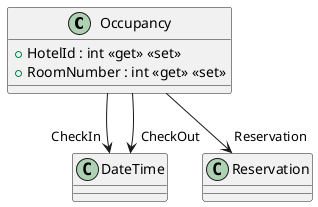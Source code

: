 @startuml
class Occupancy {
    + HotelId : int <<get>> <<set>>
    + RoomNumber : int <<get>> <<set>>
}
Occupancy --> "CheckIn" DateTime
Occupancy --> "CheckOut" DateTime
Occupancy --> "Reservation" Reservation
@enduml
